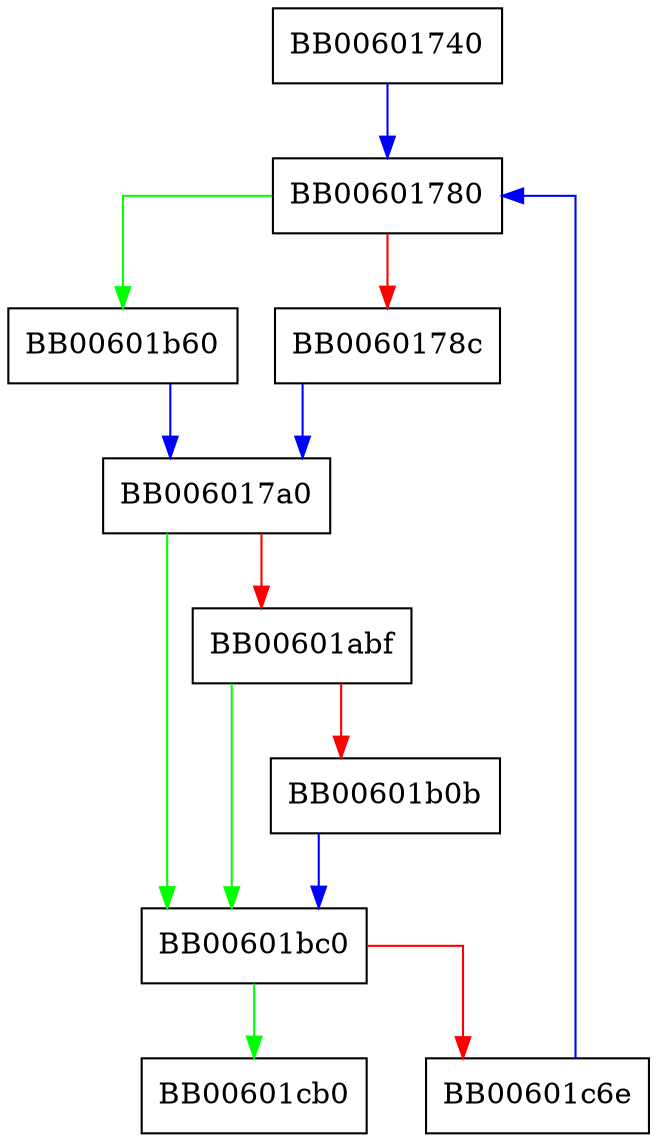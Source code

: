 digraph _aesni_ctr32_ghash_6x {
  node [shape="box"];
  graph [splines=ortho];
  BB00601740 -> BB00601780 [color="blue"];
  BB00601780 -> BB00601b60 [color="green"];
  BB00601780 -> BB0060178c [color="red"];
  BB0060178c -> BB006017a0 [color="blue"];
  BB006017a0 -> BB00601bc0 [color="green"];
  BB006017a0 -> BB00601abf [color="red"];
  BB00601abf -> BB00601bc0 [color="green"];
  BB00601abf -> BB00601b0b [color="red"];
  BB00601b0b -> BB00601bc0 [color="blue"];
  BB00601b60 -> BB006017a0 [color="blue"];
  BB00601bc0 -> BB00601cb0 [color="green"];
  BB00601bc0 -> BB00601c6e [color="red"];
  BB00601c6e -> BB00601780 [color="blue"];
}